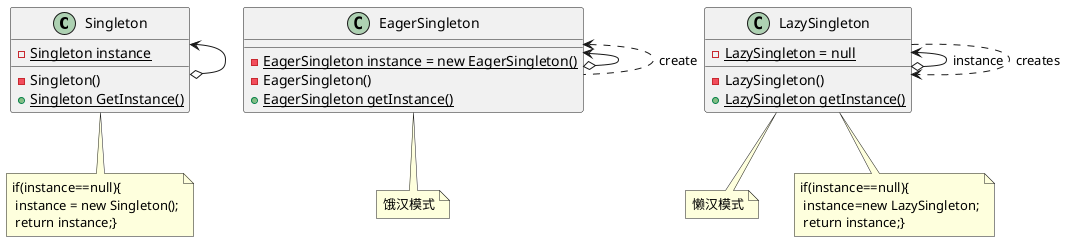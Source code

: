 @startuml

class Singleton{
-{static} Singleton instance
-Singleton()
+{static} Singleton GetInstance()
}
note bottom:if(instance==null){\n instance = new Singleton();\n return instance;}
Singleton <--o  Singleton

class EagerSingleton{
-{static} EagerSingleton instance = new EagerSingleton()
-EagerSingleton()
+{static} EagerSingleton getInstance()
}
note bottom:饿汉模式
EagerSingleton <--o EagerSingleton
EagerSingleton <.. EagerSingleton:create

class LazySingleton{
-{static} LazySingleton = null
-LazySingleton()
+{static} LazySingleton getInstance()

}
note "懒汉模式" as N2
note "if(instance==null){\n instance=new LazySingleton;\n return instance;}" as N3

LazySingleton .down. N2
LazySingleton .down. N3
LazySingleton <--o LazySingleton:instance
LazySingleton..>LazySingleton:creates

@enduml